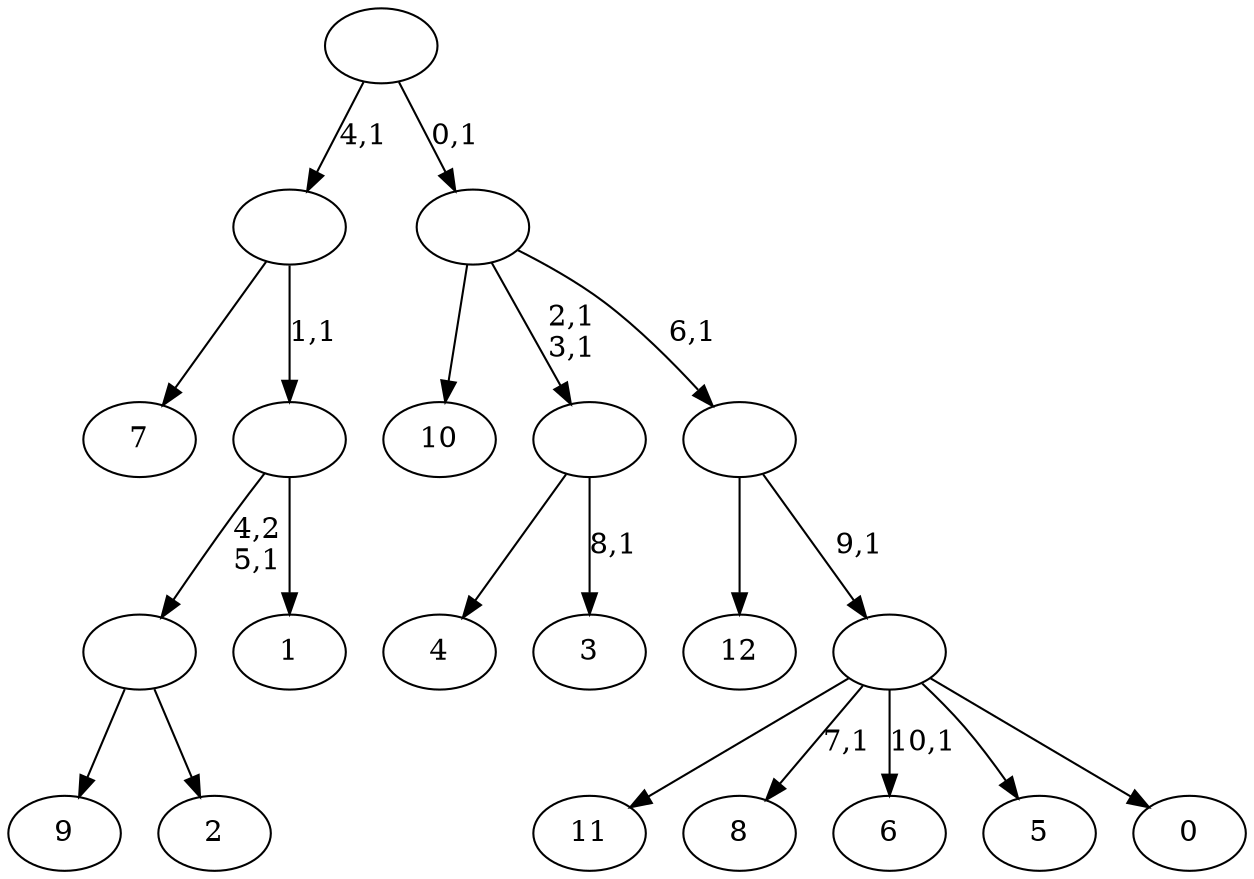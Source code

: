 digraph T {
	24 [label="12"]
	23 [label="11"]
	22 [label="10"]
	21 [label="9"]
	20 [label="8"]
	18 [label="7"]
	17 [label="6"]
	15 [label="5"]
	14 [label="4"]
	13 [label="3"]
	11 [label=""]
	9 [label="2"]
	8 [label=""]
	7 [label="1"]
	6 [label=""]
	5 [label=""]
	4 [label="0"]
	3 [label=""]
	2 [label=""]
	1 [label=""]
	0 [label=""]
	11 -> 13 [label="8,1"]
	11 -> 14 [label=""]
	8 -> 21 [label=""]
	8 -> 9 [label=""]
	6 -> 8 [label="4,2\n5,1"]
	6 -> 7 [label=""]
	5 -> 18 [label=""]
	5 -> 6 [label="1,1"]
	3 -> 17 [label="10,1"]
	3 -> 20 [label="7,1"]
	3 -> 23 [label=""]
	3 -> 15 [label=""]
	3 -> 4 [label=""]
	2 -> 24 [label=""]
	2 -> 3 [label="9,1"]
	1 -> 11 [label="2,1\n3,1"]
	1 -> 22 [label=""]
	1 -> 2 [label="6,1"]
	0 -> 5 [label="4,1"]
	0 -> 1 [label="0,1"]
}
